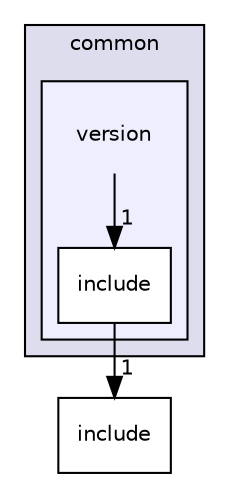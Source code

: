 digraph "version" {
  compound=true
  node [ fontsize="10", fontname="Helvetica"];
  edge [ labelfontsize="10", labelfontname="Helvetica"];
  subgraph clusterdir_a4dd272aad19606621d5cdd3bcc68a0e {
    graph [ bgcolor="#ddddee", pencolor="black", label="common" fontname="Helvetica", fontsize="10", URL="dir_a4dd272aad19606621d5cdd3bcc68a0e.html"]
  subgraph clusterdir_ae7e1e428abcc149773b84e5a1ab9002 {
    graph [ bgcolor="#eeeeff", pencolor="black", label="" URL="dir_ae7e1e428abcc149773b84e5a1ab9002.html"];
    dir_ae7e1e428abcc149773b84e5a1ab9002 [shape=plaintext label="version"];
    dir_abe6ecaa64303fdfc4d3e622e2dca5b5 [shape=box label="include" color="black" fillcolor="white" style="filled" URL="dir_abe6ecaa64303fdfc4d3e622e2dca5b5.html"];
  }
  }
  dir_d44c64559bbebec7f509842c48db8b23 [shape=box label="include" URL="dir_d44c64559bbebec7f509842c48db8b23.html"];
  dir_ae7e1e428abcc149773b84e5a1ab9002->dir_abe6ecaa64303fdfc4d3e622e2dca5b5 [headlabel="1", labeldistance=1.5 headhref="dir_000020_000021.html"];
  dir_abe6ecaa64303fdfc4d3e622e2dca5b5->dir_d44c64559bbebec7f509842c48db8b23 [headlabel="1", labeldistance=1.5 headhref="dir_000021_000017.html"];
}
